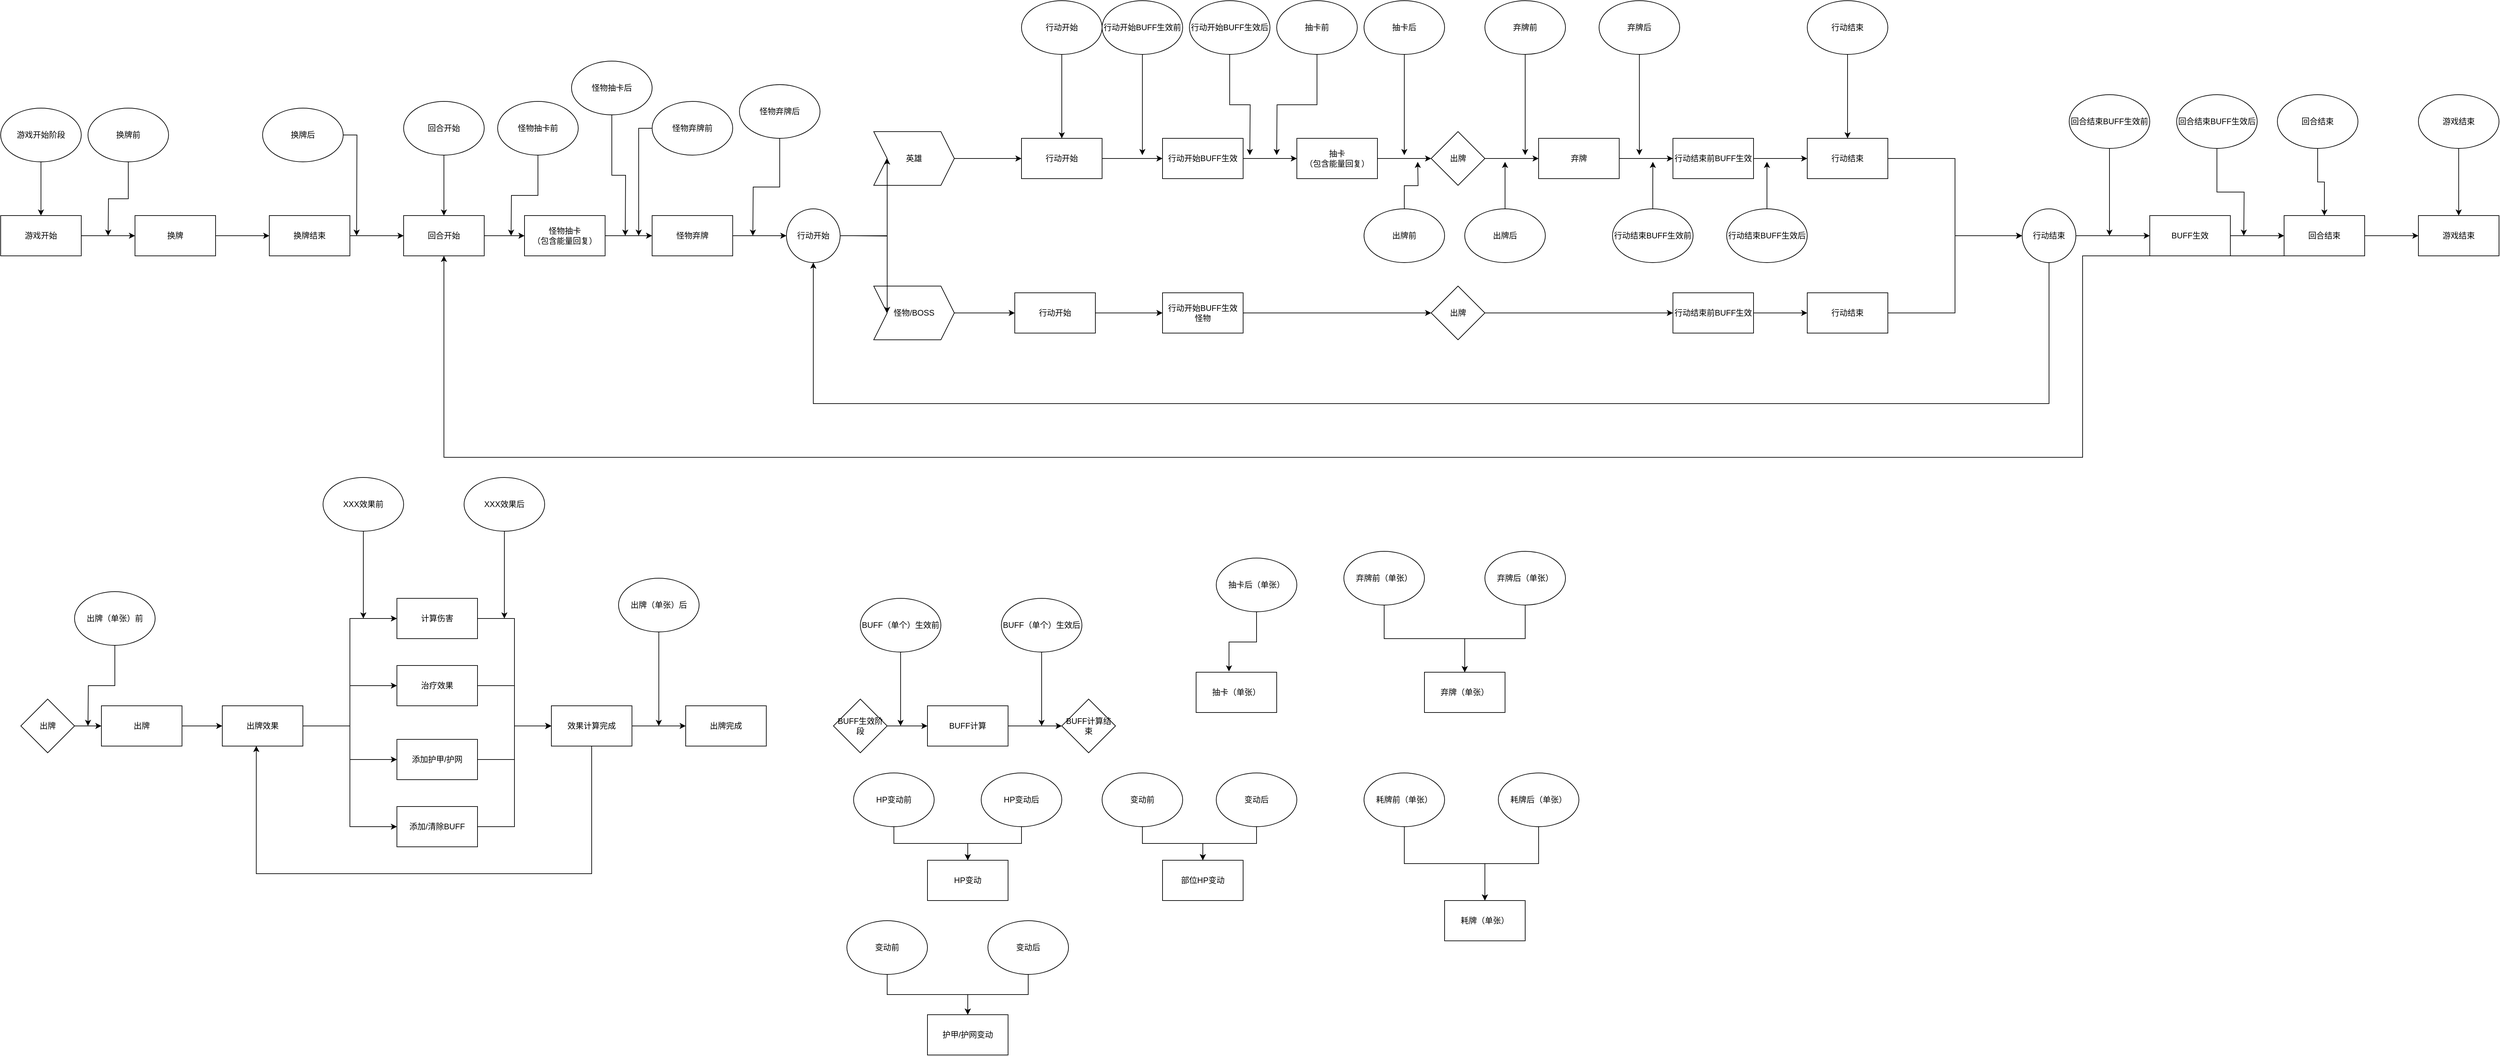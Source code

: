 <mxfile version="28.2.8">
  <diagram name="第 1 页" id="5QnhRJAWjw1PE-jh8v8E">
    <mxGraphModel dx="2431" dy="1307" grid="1" gridSize="10" guides="1" tooltips="1" connect="1" arrows="1" fold="1" page="1" pageScale="1" pageWidth="4000" pageHeight="2000" math="0" shadow="0">
      <root>
        <mxCell id="0" />
        <mxCell id="1" parent="0" />
        <mxCell id="a3dL4lBHKyhYXH0QwgtR-4" value="" style="edgeStyle=orthogonalEdgeStyle;rounded=0;orthogonalLoop=1;jettySize=auto;html=1;" parent="1" source="a3dL4lBHKyhYXH0QwgtR-2" target="a3dL4lBHKyhYXH0QwgtR-3" edge="1">
          <mxGeometry relative="1" as="geometry" />
        </mxCell>
        <mxCell id="a3dL4lBHKyhYXH0QwgtR-2" value="游戏开始" style="rounded=0;whiteSpace=wrap;html=1;" parent="1" vertex="1">
          <mxGeometry x="30" y="420" width="120" height="60" as="geometry" />
        </mxCell>
        <mxCell id="a3dL4lBHKyhYXH0QwgtR-6" value="" style="edgeStyle=orthogonalEdgeStyle;rounded=0;orthogonalLoop=1;jettySize=auto;html=1;" parent="1" source="a3dL4lBHKyhYXH0QwgtR-3" target="a3dL4lBHKyhYXH0QwgtR-5" edge="1">
          <mxGeometry relative="1" as="geometry" />
        </mxCell>
        <mxCell id="a3dL4lBHKyhYXH0QwgtR-3" value="换牌" style="rounded=0;whiteSpace=wrap;html=1;" parent="1" vertex="1">
          <mxGeometry x="230" y="420" width="120" height="60" as="geometry" />
        </mxCell>
        <mxCell id="a3dL4lBHKyhYXH0QwgtR-8" value="" style="edgeStyle=orthogonalEdgeStyle;rounded=0;orthogonalLoop=1;jettySize=auto;html=1;" parent="1" source="a3dL4lBHKyhYXH0QwgtR-5" target="a3dL4lBHKyhYXH0QwgtR-7" edge="1">
          <mxGeometry relative="1" as="geometry" />
        </mxCell>
        <mxCell id="a3dL4lBHKyhYXH0QwgtR-5" value="换牌结束" style="rounded=0;whiteSpace=wrap;html=1;" parent="1" vertex="1">
          <mxGeometry x="430" y="420" width="120" height="60" as="geometry" />
        </mxCell>
        <mxCell id="6CS8w43ifi5vpm2ZolKH-4" style="edgeStyle=orthogonalEdgeStyle;rounded=0;orthogonalLoop=1;jettySize=auto;html=1;entryX=0;entryY=0.5;entryDx=0;entryDy=0;" edge="1" parent="1" source="a3dL4lBHKyhYXH0QwgtR-7" target="6CS8w43ifi5vpm2ZolKH-2">
          <mxGeometry relative="1" as="geometry" />
        </mxCell>
        <mxCell id="a3dL4lBHKyhYXH0QwgtR-7" value="回合开始" style="rounded=0;whiteSpace=wrap;html=1;" parent="1" vertex="1">
          <mxGeometry x="630" y="420" width="120" height="60" as="geometry" />
        </mxCell>
        <mxCell id="a3dL4lBHKyhYXH0QwgtR-22" value="" style="edgeStyle=orthogonalEdgeStyle;rounded=0;orthogonalLoop=1;jettySize=auto;html=1;" parent="1" source="a3dL4lBHKyhYXH0QwgtR-13" target="a3dL4lBHKyhYXH0QwgtR-21" edge="1">
          <mxGeometry relative="1" as="geometry" />
        </mxCell>
        <mxCell id="a3dL4lBHKyhYXH0QwgtR-13" value="行动开始BUFF生效" style="rounded=0;whiteSpace=wrap;html=1;" parent="1" vertex="1">
          <mxGeometry x="1760" y="305" width="120" height="60" as="geometry" />
        </mxCell>
        <mxCell id="a3dL4lBHKyhYXH0QwgtR-62" value="" style="edgeStyle=orthogonalEdgeStyle;rounded=0;orthogonalLoop=1;jettySize=auto;html=1;" parent="1" source="a3dL4lBHKyhYXH0QwgtR-15" target="a3dL4lBHKyhYXH0QwgtR-61" edge="1">
          <mxGeometry relative="1" as="geometry" />
        </mxCell>
        <mxCell id="a3dL4lBHKyhYXH0QwgtR-15" value="英雄" style="shape=step;perimeter=stepPerimeter;whiteSpace=wrap;html=1;fixedSize=1;" parent="1" vertex="1">
          <mxGeometry x="1330" y="295" width="120" height="80" as="geometry" />
        </mxCell>
        <mxCell id="a3dL4lBHKyhYXH0QwgtR-65" value="" style="edgeStyle=orthogonalEdgeStyle;rounded=0;orthogonalLoop=1;jettySize=auto;html=1;" parent="1" source="a3dL4lBHKyhYXH0QwgtR-16" target="a3dL4lBHKyhYXH0QwgtR-64" edge="1">
          <mxGeometry relative="1" as="geometry" />
        </mxCell>
        <mxCell id="a3dL4lBHKyhYXH0QwgtR-16" value="怪物/BOSS" style="shape=step;perimeter=stepPerimeter;whiteSpace=wrap;html=1;fixedSize=1;" parent="1" vertex="1">
          <mxGeometry x="1330" y="525" width="120" height="80" as="geometry" />
        </mxCell>
        <mxCell id="a3dL4lBHKyhYXH0QwgtR-40" style="edgeStyle=orthogonalEdgeStyle;rounded=0;orthogonalLoop=1;jettySize=auto;html=1;entryX=0;entryY=0.5;entryDx=0;entryDy=0;" parent="1" source="a3dL4lBHKyhYXH0QwgtR-18" target="a3dL4lBHKyhYXH0QwgtR-36" edge="1">
          <mxGeometry relative="1" as="geometry">
            <mxPoint x="1960" y="565" as="targetPoint" />
          </mxGeometry>
        </mxCell>
        <mxCell id="a3dL4lBHKyhYXH0QwgtR-18" value="行动开始BUFF生效&lt;div&gt;怪物&lt;/div&gt;" style="rounded=0;whiteSpace=wrap;html=1;" parent="1" vertex="1">
          <mxGeometry x="1760" y="535" width="120" height="60" as="geometry" />
        </mxCell>
        <mxCell id="a3dL4lBHKyhYXH0QwgtR-24" value="" style="edgeStyle=orthogonalEdgeStyle;rounded=0;orthogonalLoop=1;jettySize=auto;html=1;" parent="1" source="a3dL4lBHKyhYXH0QwgtR-21" target="a3dL4lBHKyhYXH0QwgtR-23" edge="1">
          <mxGeometry relative="1" as="geometry" />
        </mxCell>
        <mxCell id="a3dL4lBHKyhYXH0QwgtR-21" value="抽卡&lt;div&gt;&lt;span style=&quot;background-color: transparent; color: light-dark(rgb(0, 0, 0), rgb(255, 255, 255));&quot;&gt;（包含能量回复）&lt;/span&gt;&lt;/div&gt;" style="whiteSpace=wrap;html=1;rounded=0;" parent="1" vertex="1">
          <mxGeometry x="1960" y="305" width="120" height="60" as="geometry" />
        </mxCell>
        <mxCell id="a3dL4lBHKyhYXH0QwgtR-26" value="" style="edgeStyle=orthogonalEdgeStyle;rounded=0;orthogonalLoop=1;jettySize=auto;html=1;entryX=0;entryY=0.5;entryDx=0;entryDy=0;" parent="1" source="a3dL4lBHKyhYXH0QwgtR-23" target="a3dL4lBHKyhYXH0QwgtR-27" edge="1">
          <mxGeometry relative="1" as="geometry">
            <mxPoint x="2320" y="335" as="targetPoint" />
          </mxGeometry>
        </mxCell>
        <mxCell id="a3dL4lBHKyhYXH0QwgtR-23" value="出牌" style="rhombus;whiteSpace=wrap;html=1;rounded=0;" parent="1" vertex="1">
          <mxGeometry x="2160" y="295" width="80" height="80" as="geometry" />
        </mxCell>
        <mxCell id="a3dL4lBHKyhYXH0QwgtR-53" style="edgeStyle=orthogonalEdgeStyle;rounded=0;orthogonalLoop=1;jettySize=auto;html=1;exitX=1;exitY=0.5;exitDx=0;exitDy=0;entryX=0;entryY=0.5;entryDx=0;entryDy=0;" parent="1" source="a3dL4lBHKyhYXH0QwgtR-27" target="a3dL4lBHKyhYXH0QwgtR-52" edge="1">
          <mxGeometry relative="1" as="geometry" />
        </mxCell>
        <mxCell id="a3dL4lBHKyhYXH0QwgtR-27" value="弃牌" style="whiteSpace=wrap;html=1;rounded=0;" parent="1" vertex="1">
          <mxGeometry x="2320" y="305" width="120" height="60" as="geometry" />
        </mxCell>
        <mxCell id="a3dL4lBHKyhYXH0QwgtR-32" value="" style="edgeStyle=orthogonalEdgeStyle;rounded=0;orthogonalLoop=1;jettySize=auto;html=1;entryX=0;entryY=0.5;entryDx=0;entryDy=0;" parent="1" source="a3dL4lBHKyhYXH0QwgtR-29" target="a3dL4lBHKyhYXH0QwgtR-67" edge="1">
          <mxGeometry relative="1" as="geometry">
            <mxPoint x="3070" y="455" as="targetPoint" />
          </mxGeometry>
        </mxCell>
        <mxCell id="a3dL4lBHKyhYXH0QwgtR-29" value="行动结束" style="whiteSpace=wrap;html=1;rounded=0;" parent="1" vertex="1">
          <mxGeometry x="2720" y="305" width="120" height="60" as="geometry" />
        </mxCell>
        <mxCell id="6CS8w43ifi5vpm2ZolKH-7" style="edgeStyle=orthogonalEdgeStyle;rounded=0;orthogonalLoop=1;jettySize=auto;html=1;exitX=1;exitY=0.5;exitDx=0;exitDy=0;entryX=0;entryY=0.5;entryDx=0;entryDy=0;" edge="1" parent="1" source="a3dL4lBHKyhYXH0QwgtR-36" target="a3dL4lBHKyhYXH0QwgtR-48">
          <mxGeometry relative="1" as="geometry" />
        </mxCell>
        <mxCell id="a3dL4lBHKyhYXH0QwgtR-36" value="出牌" style="rhombus;whiteSpace=wrap;html=1;rounded=0;" parent="1" vertex="1">
          <mxGeometry x="2160" y="525" width="80" height="80" as="geometry" />
        </mxCell>
        <mxCell id="a3dL4lBHKyhYXH0QwgtR-44" style="edgeStyle=orthogonalEdgeStyle;rounded=0;orthogonalLoop=1;jettySize=auto;html=1;exitX=1;exitY=0.5;exitDx=0;exitDy=0;entryX=0;entryY=0.5;entryDx=0;entryDy=0;" parent="1" source="a3dL4lBHKyhYXH0QwgtR-42" target="a3dL4lBHKyhYXH0QwgtR-67" edge="1">
          <mxGeometry relative="1" as="geometry">
            <mxPoint x="3070" y="455" as="targetPoint" />
          </mxGeometry>
        </mxCell>
        <mxCell id="a3dL4lBHKyhYXH0QwgtR-42" value="行动结束" style="whiteSpace=wrap;html=1;rounded=0;" parent="1" vertex="1">
          <mxGeometry x="2720" y="535" width="120" height="60" as="geometry" />
        </mxCell>
        <mxCell id="a3dL4lBHKyhYXH0QwgtR-51" style="edgeStyle=orthogonalEdgeStyle;rounded=0;orthogonalLoop=1;jettySize=auto;html=1;exitX=1;exitY=0.5;exitDx=0;exitDy=0;entryX=0;entryY=0.5;entryDx=0;entryDy=0;" parent="1" source="a3dL4lBHKyhYXH0QwgtR-48" target="a3dL4lBHKyhYXH0QwgtR-42" edge="1">
          <mxGeometry relative="1" as="geometry" />
        </mxCell>
        <mxCell id="a3dL4lBHKyhYXH0QwgtR-48" value="行动结束前BUFF生效" style="whiteSpace=wrap;html=1;rounded=0;" parent="1" vertex="1">
          <mxGeometry x="2520" y="535" width="120" height="60" as="geometry" />
        </mxCell>
        <mxCell id="a3dL4lBHKyhYXH0QwgtR-54" style="edgeStyle=orthogonalEdgeStyle;rounded=0;orthogonalLoop=1;jettySize=auto;html=1;entryX=0;entryY=0.5;entryDx=0;entryDy=0;" parent="1" source="a3dL4lBHKyhYXH0QwgtR-52" target="a3dL4lBHKyhYXH0QwgtR-29" edge="1">
          <mxGeometry relative="1" as="geometry" />
        </mxCell>
        <mxCell id="a3dL4lBHKyhYXH0QwgtR-52" value="行动结束前BUFF生效" style="whiteSpace=wrap;html=1;rounded=0;" parent="1" vertex="1">
          <mxGeometry x="2520" y="305" width="120" height="60" as="geometry" />
        </mxCell>
        <mxCell id="a3dL4lBHKyhYXH0QwgtR-58" style="edgeStyle=orthogonalEdgeStyle;rounded=0;orthogonalLoop=1;jettySize=auto;html=1;exitX=1;exitY=0.5;exitDx=0;exitDy=0;entryX=0;entryY=0.5;entryDx=0;entryDy=0;" parent="1" target="a3dL4lBHKyhYXH0QwgtR-15" edge="1">
          <mxGeometry relative="1" as="geometry">
            <mxPoint x="1360" y="360" as="targetPoint" />
            <mxPoint x="1300" y="450" as="sourcePoint" />
          </mxGeometry>
        </mxCell>
        <mxCell id="a3dL4lBHKyhYXH0QwgtR-59" style="edgeStyle=orthogonalEdgeStyle;rounded=0;orthogonalLoop=1;jettySize=auto;html=1;exitX=1;exitY=0.5;exitDx=0;exitDy=0;entryX=0;entryY=0.5;entryDx=0;entryDy=0;" parent="1" source="a3dL4lBHKyhYXH0QwgtR-60" target="a3dL4lBHKyhYXH0QwgtR-16" edge="1">
          <mxGeometry relative="1" as="geometry">
            <mxPoint x="1300" y="450" as="sourcePoint" />
          </mxGeometry>
        </mxCell>
        <mxCell id="a3dL4lBHKyhYXH0QwgtR-60" value="行动开始" style="ellipse;whiteSpace=wrap;html=1;aspect=fixed;" parent="1" vertex="1">
          <mxGeometry x="1200" y="410" width="80" height="80" as="geometry" />
        </mxCell>
        <mxCell id="a3dL4lBHKyhYXH0QwgtR-63" style="edgeStyle=orthogonalEdgeStyle;rounded=0;orthogonalLoop=1;jettySize=auto;html=1;exitX=1;exitY=0.5;exitDx=0;exitDy=0;entryX=0;entryY=0.5;entryDx=0;entryDy=0;" parent="1" source="a3dL4lBHKyhYXH0QwgtR-61" target="a3dL4lBHKyhYXH0QwgtR-13" edge="1">
          <mxGeometry relative="1" as="geometry" />
        </mxCell>
        <mxCell id="a3dL4lBHKyhYXH0QwgtR-61" value="行动开始" style="whiteSpace=wrap;html=1;" parent="1" vertex="1">
          <mxGeometry x="1550" y="305" width="120" height="60" as="geometry" />
        </mxCell>
        <mxCell id="a3dL4lBHKyhYXH0QwgtR-66" value="" style="edgeStyle=orthogonalEdgeStyle;rounded=0;orthogonalLoop=1;jettySize=auto;html=1;" parent="1" source="a3dL4lBHKyhYXH0QwgtR-64" target="a3dL4lBHKyhYXH0QwgtR-18" edge="1">
          <mxGeometry relative="1" as="geometry" />
        </mxCell>
        <mxCell id="a3dL4lBHKyhYXH0QwgtR-64" value="行动开始" style="whiteSpace=wrap;html=1;" parent="1" vertex="1">
          <mxGeometry x="1540" y="535" width="120" height="60" as="geometry" />
        </mxCell>
        <mxCell id="a3dL4lBHKyhYXH0QwgtR-68" style="edgeStyle=orthogonalEdgeStyle;rounded=0;orthogonalLoop=1;jettySize=auto;html=1;entryX=0.5;entryY=1;entryDx=0;entryDy=0;exitX=0.5;exitY=1;exitDx=0;exitDy=0;" parent="1" source="a3dL4lBHKyhYXH0QwgtR-67" target="a3dL4lBHKyhYXH0QwgtR-60" edge="1">
          <mxGeometry relative="1" as="geometry">
            <Array as="points">
              <mxPoint x="3080" y="700" />
              <mxPoint x="1240" y="700" />
            </Array>
          </mxGeometry>
        </mxCell>
        <mxCell id="a3dL4lBHKyhYXH0QwgtR-69" style="edgeStyle=orthogonalEdgeStyle;rounded=0;orthogonalLoop=1;jettySize=auto;html=1;exitX=1;exitY=0.5;exitDx=0;exitDy=0;entryX=0;entryY=0.5;entryDx=0;entryDy=0;" parent="1" source="a3dL4lBHKyhYXH0QwgtR-67" target="a3dL4lBHKyhYXH0QwgtR-70" edge="1">
          <mxGeometry relative="1" as="geometry">
            <mxPoint x="3220" y="450.615" as="targetPoint" />
          </mxGeometry>
        </mxCell>
        <mxCell id="a3dL4lBHKyhYXH0QwgtR-67" value="行动结束" style="ellipse;whiteSpace=wrap;html=1;aspect=fixed;" parent="1" vertex="1">
          <mxGeometry x="3040" y="410" width="80" height="80" as="geometry" />
        </mxCell>
        <mxCell id="a3dL4lBHKyhYXH0QwgtR-72" value="" style="edgeStyle=orthogonalEdgeStyle;rounded=0;orthogonalLoop=1;jettySize=auto;html=1;" parent="1" source="a3dL4lBHKyhYXH0QwgtR-70" target="a3dL4lBHKyhYXH0QwgtR-71" edge="1">
          <mxGeometry relative="1" as="geometry" />
        </mxCell>
        <mxCell id="a3dL4lBHKyhYXH0QwgtR-70" value="BUFF生效" style="rounded=0;whiteSpace=wrap;html=1;" parent="1" vertex="1">
          <mxGeometry x="3230" y="420" width="120" height="60" as="geometry" />
        </mxCell>
        <mxCell id="a3dL4lBHKyhYXH0QwgtR-74" value="" style="edgeStyle=orthogonalEdgeStyle;rounded=0;orthogonalLoop=1;jettySize=auto;html=1;" parent="1" source="a3dL4lBHKyhYXH0QwgtR-71" target="a3dL4lBHKyhYXH0QwgtR-73" edge="1">
          <mxGeometry relative="1" as="geometry" />
        </mxCell>
        <mxCell id="a3dL4lBHKyhYXH0QwgtR-75" style="edgeStyle=orthogonalEdgeStyle;rounded=0;orthogonalLoop=1;jettySize=auto;html=1;exitX=0.5;exitY=1;exitDx=0;exitDy=0;entryX=0.5;entryY=1;entryDx=0;entryDy=0;" parent="1" source="a3dL4lBHKyhYXH0QwgtR-71" target="a3dL4lBHKyhYXH0QwgtR-7" edge="1">
          <mxGeometry relative="1" as="geometry">
            <Array as="points">
              <mxPoint x="3130" y="780" />
              <mxPoint x="690" y="780" />
            </Array>
          </mxGeometry>
        </mxCell>
        <mxCell id="a3dL4lBHKyhYXH0QwgtR-71" value="回合结束" style="whiteSpace=wrap;html=1;rounded=0;" parent="1" vertex="1">
          <mxGeometry x="3430" y="420" width="120" height="60" as="geometry" />
        </mxCell>
        <mxCell id="a3dL4lBHKyhYXH0QwgtR-73" value="游戏结束" style="whiteSpace=wrap;html=1;rounded=0;" parent="1" vertex="1">
          <mxGeometry x="3630" y="420" width="120" height="60" as="geometry" />
        </mxCell>
        <mxCell id="wTIvPtpYLghyaUscPXd--2" style="edgeStyle=orthogonalEdgeStyle;rounded=0;orthogonalLoop=1;jettySize=auto;html=1;entryX=0;entryY=0.5;entryDx=0;entryDy=0;" parent="1" source="wTIvPtpYLghyaUscPXd--1" target="wTIvPtpYLghyaUscPXd--12" edge="1">
          <mxGeometry relative="1" as="geometry">
            <mxPoint x="260" y="1180" as="targetPoint" />
          </mxGeometry>
        </mxCell>
        <mxCell id="wTIvPtpYLghyaUscPXd--1" value="出牌" style="rhombus;whiteSpace=wrap;html=1;" parent="1" vertex="1">
          <mxGeometry x="60" y="1140" width="80" height="80" as="geometry" />
        </mxCell>
        <mxCell id="wTIvPtpYLghyaUscPXd--4" style="edgeStyle=orthogonalEdgeStyle;rounded=0;orthogonalLoop=1;jettySize=auto;html=1;exitX=1;exitY=0.5;exitDx=0;exitDy=0;entryX=0;entryY=0.5;entryDx=0;entryDy=0;" parent="1" source="wTIvPtpYLghyaUscPXd--3" target="wTIvPtpYLghyaUscPXd--5" edge="1">
          <mxGeometry relative="1" as="geometry">
            <mxPoint x="420" y="1090" as="targetPoint" />
          </mxGeometry>
        </mxCell>
        <mxCell id="wTIvPtpYLghyaUscPXd--7" style="edgeStyle=orthogonalEdgeStyle;rounded=0;orthogonalLoop=1;jettySize=auto;html=1;exitX=1;exitY=0.5;exitDx=0;exitDy=0;entryX=0;entryY=0.5;entryDx=0;entryDy=0;" parent="1" source="wTIvPtpYLghyaUscPXd--3" target="wTIvPtpYLghyaUscPXd--6" edge="1">
          <mxGeometry relative="1" as="geometry" />
        </mxCell>
        <mxCell id="wTIvPtpYLghyaUscPXd--8" style="edgeStyle=orthogonalEdgeStyle;rounded=0;orthogonalLoop=1;jettySize=auto;html=1;exitX=1;exitY=0.5;exitDx=0;exitDy=0;entryX=0;entryY=0.5;entryDx=0;entryDy=0;" parent="1" source="wTIvPtpYLghyaUscPXd--3" target="wTIvPtpYLghyaUscPXd--9" edge="1">
          <mxGeometry relative="1" as="geometry">
            <mxPoint x="450" y="1210" as="targetPoint" />
          </mxGeometry>
        </mxCell>
        <mxCell id="wTIvPtpYLghyaUscPXd--10" style="edgeStyle=orthogonalEdgeStyle;rounded=0;orthogonalLoop=1;jettySize=auto;html=1;exitX=1;exitY=0.5;exitDx=0;exitDy=0;entryX=0;entryY=0.5;entryDx=0;entryDy=0;" parent="1" source="wTIvPtpYLghyaUscPXd--3" target="wTIvPtpYLghyaUscPXd--11" edge="1">
          <mxGeometry relative="1" as="geometry">
            <mxPoint x="390" y="1330" as="targetPoint" />
          </mxGeometry>
        </mxCell>
        <mxCell id="wTIvPtpYLghyaUscPXd--3" value="出牌效果" style="rounded=0;whiteSpace=wrap;html=1;" parent="1" vertex="1">
          <mxGeometry x="360" y="1150" width="120" height="60" as="geometry" />
        </mxCell>
        <mxCell id="wTIvPtpYLghyaUscPXd--15" style="edgeStyle=orthogonalEdgeStyle;rounded=0;orthogonalLoop=1;jettySize=auto;html=1;entryX=0;entryY=0.5;entryDx=0;entryDy=0;" parent="1" source="wTIvPtpYLghyaUscPXd--5" target="wTIvPtpYLghyaUscPXd--14" edge="1">
          <mxGeometry relative="1" as="geometry" />
        </mxCell>
        <mxCell id="wTIvPtpYLghyaUscPXd--5" value="计算伤害" style="rounded=0;whiteSpace=wrap;html=1;" parent="1" vertex="1">
          <mxGeometry x="620" y="990" width="120" height="60" as="geometry" />
        </mxCell>
        <mxCell id="wTIvPtpYLghyaUscPXd--16" style="edgeStyle=orthogonalEdgeStyle;rounded=0;orthogonalLoop=1;jettySize=auto;html=1;entryX=0;entryY=0.5;entryDx=0;entryDy=0;" parent="1" source="wTIvPtpYLghyaUscPXd--6" target="wTIvPtpYLghyaUscPXd--14" edge="1">
          <mxGeometry relative="1" as="geometry" />
        </mxCell>
        <mxCell id="wTIvPtpYLghyaUscPXd--6" value="治疗效果" style="rounded=0;whiteSpace=wrap;html=1;" parent="1" vertex="1">
          <mxGeometry x="620" y="1090" width="120" height="60" as="geometry" />
        </mxCell>
        <mxCell id="wTIvPtpYLghyaUscPXd--17" style="edgeStyle=orthogonalEdgeStyle;rounded=0;orthogonalLoop=1;jettySize=auto;html=1;entryX=0;entryY=0.5;entryDx=0;entryDy=0;" parent="1" source="wTIvPtpYLghyaUscPXd--9" target="wTIvPtpYLghyaUscPXd--14" edge="1">
          <mxGeometry relative="1" as="geometry" />
        </mxCell>
        <mxCell id="wTIvPtpYLghyaUscPXd--9" value="添加护甲/护网" style="rounded=0;whiteSpace=wrap;html=1;" parent="1" vertex="1">
          <mxGeometry x="620" y="1200" width="120" height="60" as="geometry" />
        </mxCell>
        <mxCell id="wTIvPtpYLghyaUscPXd--18" style="edgeStyle=orthogonalEdgeStyle;rounded=0;orthogonalLoop=1;jettySize=auto;html=1;entryX=0;entryY=0.5;entryDx=0;entryDy=0;" parent="1" source="wTIvPtpYLghyaUscPXd--11" target="wTIvPtpYLghyaUscPXd--14" edge="1">
          <mxGeometry relative="1" as="geometry" />
        </mxCell>
        <mxCell id="wTIvPtpYLghyaUscPXd--11" value="添加/清除BUFF" style="rounded=0;whiteSpace=wrap;html=1;" parent="1" vertex="1">
          <mxGeometry x="620" y="1300" width="120" height="60" as="geometry" />
        </mxCell>
        <mxCell id="wTIvPtpYLghyaUscPXd--13" value="" style="edgeStyle=orthogonalEdgeStyle;rounded=0;orthogonalLoop=1;jettySize=auto;html=1;" parent="1" source="wTIvPtpYLghyaUscPXd--12" target="wTIvPtpYLghyaUscPXd--3" edge="1">
          <mxGeometry relative="1" as="geometry" />
        </mxCell>
        <mxCell id="wTIvPtpYLghyaUscPXd--12" value="出牌" style="rounded=0;whiteSpace=wrap;html=1;" parent="1" vertex="1">
          <mxGeometry x="180" y="1150" width="120" height="60" as="geometry" />
        </mxCell>
        <mxCell id="wTIvPtpYLghyaUscPXd--19" style="edgeStyle=orthogonalEdgeStyle;rounded=0;orthogonalLoop=1;jettySize=auto;html=1;exitX=0.5;exitY=1;exitDx=0;exitDy=0;entryX=0.422;entryY=0.996;entryDx=0;entryDy=0;entryPerimeter=0;" parent="1" source="wTIvPtpYLghyaUscPXd--14" target="wTIvPtpYLghyaUscPXd--3" edge="1">
          <mxGeometry relative="1" as="geometry">
            <mxPoint x="900" y="1410" as="sourcePoint" />
            <mxPoint x="410" y="1410" as="targetPoint" />
            <Array as="points">
              <mxPoint x="910" y="1400" />
              <mxPoint x="411" y="1400" />
            </Array>
          </mxGeometry>
        </mxCell>
        <mxCell id="wTIvPtpYLghyaUscPXd--21" value="" style="edgeStyle=orthogonalEdgeStyle;rounded=0;orthogonalLoop=1;jettySize=auto;html=1;" parent="1" source="wTIvPtpYLghyaUscPXd--14" target="wTIvPtpYLghyaUscPXd--20" edge="1">
          <mxGeometry relative="1" as="geometry" />
        </mxCell>
        <mxCell id="wTIvPtpYLghyaUscPXd--14" value="效果计算完成" style="rounded=0;whiteSpace=wrap;html=1;" parent="1" vertex="1">
          <mxGeometry x="850" y="1150" width="120" height="60" as="geometry" />
        </mxCell>
        <mxCell id="wTIvPtpYLghyaUscPXd--20" value="出牌完成" style="whiteSpace=wrap;html=1;rounded=0;" parent="1" vertex="1">
          <mxGeometry x="1050" y="1150" width="120" height="60" as="geometry" />
        </mxCell>
        <mxCell id="wTIvPtpYLghyaUscPXd--26" value="" style="edgeStyle=orthogonalEdgeStyle;rounded=0;orthogonalLoop=1;jettySize=auto;html=1;" parent="1" source="wTIvPtpYLghyaUscPXd--23" target="wTIvPtpYLghyaUscPXd--25" edge="1">
          <mxGeometry relative="1" as="geometry" />
        </mxCell>
        <mxCell id="wTIvPtpYLghyaUscPXd--23" value="BUFF生效阶段" style="rhombus;whiteSpace=wrap;html=1;" parent="1" vertex="1">
          <mxGeometry x="1270" y="1140" width="80" height="80" as="geometry" />
        </mxCell>
        <mxCell id="wTIvPtpYLghyaUscPXd--28" value="" style="edgeStyle=orthogonalEdgeStyle;rounded=0;orthogonalLoop=1;jettySize=auto;html=1;entryX=0;entryY=0.5;entryDx=0;entryDy=0;" parent="1" source="wTIvPtpYLghyaUscPXd--25" target="wTIvPtpYLghyaUscPXd--29" edge="1">
          <mxGeometry relative="1" as="geometry">
            <mxPoint x="1610.0" y="1180" as="targetPoint" />
          </mxGeometry>
        </mxCell>
        <mxCell id="wTIvPtpYLghyaUscPXd--25" value="BUFF计算" style="whiteSpace=wrap;html=1;" parent="1" vertex="1">
          <mxGeometry x="1410" y="1150" width="120" height="60" as="geometry" />
        </mxCell>
        <mxCell id="wTIvPtpYLghyaUscPXd--29" value="BUFF计算结束" style="rhombus;whiteSpace=wrap;html=1;" parent="1" vertex="1">
          <mxGeometry x="1610" y="1140" width="80" height="80" as="geometry" />
        </mxCell>
        <mxCell id="wTIvPtpYLghyaUscPXd--33" style="edgeStyle=orthogonalEdgeStyle;rounded=0;orthogonalLoop=1;jettySize=auto;html=1;exitX=0.5;exitY=1;exitDx=0;exitDy=0;entryX=0.5;entryY=0;entryDx=0;entryDy=0;" parent="1" source="wTIvPtpYLghyaUscPXd--30" target="a3dL4lBHKyhYXH0QwgtR-2" edge="1">
          <mxGeometry relative="1" as="geometry" />
        </mxCell>
        <mxCell id="wTIvPtpYLghyaUscPXd--30" value="游戏开始阶段" style="ellipse;whiteSpace=wrap;html=1;" parent="1" vertex="1">
          <mxGeometry x="30" y="260" width="120" height="80" as="geometry" />
        </mxCell>
        <mxCell id="wTIvPtpYLghyaUscPXd--34" value="" style="edgeStyle=orthogonalEdgeStyle;rounded=0;orthogonalLoop=1;jettySize=auto;html=1;" parent="1" source="wTIvPtpYLghyaUscPXd--32" edge="1">
          <mxGeometry relative="1" as="geometry">
            <mxPoint x="190" y="450" as="targetPoint" />
          </mxGeometry>
        </mxCell>
        <mxCell id="wTIvPtpYLghyaUscPXd--32" value="换牌前" style="ellipse;whiteSpace=wrap;html=1;" parent="1" vertex="1">
          <mxGeometry x="160" y="260" width="120" height="80" as="geometry" />
        </mxCell>
        <mxCell id="wTIvPtpYLghyaUscPXd--36" style="edgeStyle=orthogonalEdgeStyle;rounded=0;orthogonalLoop=1;jettySize=auto;html=1;" parent="1" source="wTIvPtpYLghyaUscPXd--35" edge="1">
          <mxGeometry relative="1" as="geometry">
            <mxPoint x="560" y="450" as="targetPoint" />
          </mxGeometry>
        </mxCell>
        <mxCell id="wTIvPtpYLghyaUscPXd--35" value="换牌后" style="ellipse;whiteSpace=wrap;html=1;" parent="1" vertex="1">
          <mxGeometry x="420" y="260" width="120" height="80" as="geometry" />
        </mxCell>
        <mxCell id="6CS8w43ifi5vpm2ZolKH-8" style="edgeStyle=orthogonalEdgeStyle;rounded=0;orthogonalLoop=1;jettySize=auto;html=1;entryX=0.5;entryY=0;entryDx=0;entryDy=0;" edge="1" parent="1" source="wTIvPtpYLghyaUscPXd--37" target="a3dL4lBHKyhYXH0QwgtR-7">
          <mxGeometry relative="1" as="geometry" />
        </mxCell>
        <mxCell id="wTIvPtpYLghyaUscPXd--37" value="回合开始" style="ellipse;whiteSpace=wrap;html=1;" parent="1" vertex="1">
          <mxGeometry x="630" y="250" width="120" height="80" as="geometry" />
        </mxCell>
        <mxCell id="wTIvPtpYLghyaUscPXd--42" style="edgeStyle=orthogonalEdgeStyle;rounded=0;orthogonalLoop=1;jettySize=auto;html=1;entryX=0.5;entryY=0;entryDx=0;entryDy=0;" parent="1" source="wTIvPtpYLghyaUscPXd--41" target="a3dL4lBHKyhYXH0QwgtR-61" edge="1">
          <mxGeometry relative="1" as="geometry" />
        </mxCell>
        <mxCell id="wTIvPtpYLghyaUscPXd--41" value="行动开始" style="ellipse;whiteSpace=wrap;html=1;" parent="1" vertex="1">
          <mxGeometry x="1550" y="100" width="120" height="80" as="geometry" />
        </mxCell>
        <mxCell id="wTIvPtpYLghyaUscPXd--45" style="edgeStyle=orthogonalEdgeStyle;rounded=0;orthogonalLoop=1;jettySize=auto;html=1;" parent="1" source="wTIvPtpYLghyaUscPXd--43" edge="1">
          <mxGeometry relative="1" as="geometry">
            <mxPoint x="1730" y="330" as="targetPoint" />
          </mxGeometry>
        </mxCell>
        <mxCell id="wTIvPtpYLghyaUscPXd--43" value="行动开始BUFF生效前" style="ellipse;whiteSpace=wrap;html=1;" parent="1" vertex="1">
          <mxGeometry x="1670" y="100" width="120" height="80" as="geometry" />
        </mxCell>
        <mxCell id="wTIvPtpYLghyaUscPXd--47" style="edgeStyle=orthogonalEdgeStyle;rounded=0;orthogonalLoop=1;jettySize=auto;html=1;" parent="1" source="wTIvPtpYLghyaUscPXd--46" edge="1">
          <mxGeometry relative="1" as="geometry">
            <mxPoint x="1890" y="330" as="targetPoint" />
          </mxGeometry>
        </mxCell>
        <mxCell id="wTIvPtpYLghyaUscPXd--46" value="行动开始BUFF生效后" style="ellipse;whiteSpace=wrap;html=1;" parent="1" vertex="1">
          <mxGeometry x="1800" y="100" width="120" height="80" as="geometry" />
        </mxCell>
        <mxCell id="wTIvPtpYLghyaUscPXd--49" style="edgeStyle=orthogonalEdgeStyle;rounded=0;orthogonalLoop=1;jettySize=auto;html=1;" parent="1" source="wTIvPtpYLghyaUscPXd--48" edge="1">
          <mxGeometry relative="1" as="geometry">
            <mxPoint x="1930" y="330" as="targetPoint" />
          </mxGeometry>
        </mxCell>
        <mxCell id="wTIvPtpYLghyaUscPXd--48" value="抽卡前" style="ellipse;whiteSpace=wrap;html=1;" parent="1" vertex="1">
          <mxGeometry x="1930" y="100" width="120" height="80" as="geometry" />
        </mxCell>
        <mxCell id="wTIvPtpYLghyaUscPXd--51" style="edgeStyle=orthogonalEdgeStyle;rounded=0;orthogonalLoop=1;jettySize=auto;html=1;" parent="1" source="wTIvPtpYLghyaUscPXd--50" edge="1">
          <mxGeometry relative="1" as="geometry">
            <mxPoint x="2120" y="330" as="targetPoint" />
          </mxGeometry>
        </mxCell>
        <mxCell id="wTIvPtpYLghyaUscPXd--50" value="抽卡后" style="ellipse;whiteSpace=wrap;html=1;" parent="1" vertex="1">
          <mxGeometry x="2060" y="100" width="120" height="80" as="geometry" />
        </mxCell>
        <mxCell id="wTIvPtpYLghyaUscPXd--54" style="edgeStyle=orthogonalEdgeStyle;rounded=0;orthogonalLoop=1;jettySize=auto;html=1;" parent="1" source="wTIvPtpYLghyaUscPXd--53" edge="1">
          <mxGeometry relative="1" as="geometry">
            <mxPoint x="2140" y="340" as="targetPoint" />
          </mxGeometry>
        </mxCell>
        <mxCell id="wTIvPtpYLghyaUscPXd--53" value="出牌前" style="ellipse;whiteSpace=wrap;html=1;" parent="1" vertex="1">
          <mxGeometry x="2060" y="410" width="120" height="80" as="geometry" />
        </mxCell>
        <mxCell id="wTIvPtpYLghyaUscPXd--56" style="edgeStyle=orthogonalEdgeStyle;rounded=0;orthogonalLoop=1;jettySize=auto;html=1;" parent="1" source="wTIvPtpYLghyaUscPXd--55" edge="1">
          <mxGeometry relative="1" as="geometry">
            <mxPoint x="2270" y="340" as="targetPoint" />
          </mxGeometry>
        </mxCell>
        <mxCell id="wTIvPtpYLghyaUscPXd--55" value="出牌后" style="ellipse;whiteSpace=wrap;html=1;" parent="1" vertex="1">
          <mxGeometry x="2210" y="410" width="120" height="80" as="geometry" />
        </mxCell>
        <mxCell id="wTIvPtpYLghyaUscPXd--58" style="edgeStyle=orthogonalEdgeStyle;rounded=0;orthogonalLoop=1;jettySize=auto;html=1;" parent="1" source="wTIvPtpYLghyaUscPXd--57" edge="1">
          <mxGeometry relative="1" as="geometry">
            <mxPoint x="2300" y="330" as="targetPoint" />
          </mxGeometry>
        </mxCell>
        <mxCell id="wTIvPtpYLghyaUscPXd--57" value="弃牌前" style="ellipse;whiteSpace=wrap;html=1;" parent="1" vertex="1">
          <mxGeometry x="2240" y="100" width="120" height="80" as="geometry" />
        </mxCell>
        <mxCell id="wTIvPtpYLghyaUscPXd--60" style="edgeStyle=orthogonalEdgeStyle;rounded=0;orthogonalLoop=1;jettySize=auto;html=1;" parent="1" source="wTIvPtpYLghyaUscPXd--59" edge="1">
          <mxGeometry relative="1" as="geometry">
            <mxPoint x="2470" y="330" as="targetPoint" />
          </mxGeometry>
        </mxCell>
        <mxCell id="wTIvPtpYLghyaUscPXd--59" value="弃牌后" style="ellipse;whiteSpace=wrap;html=1;" parent="1" vertex="1">
          <mxGeometry x="2410" y="100" width="120" height="80" as="geometry" />
        </mxCell>
        <mxCell id="wTIvPtpYLghyaUscPXd--62" style="edgeStyle=orthogonalEdgeStyle;rounded=0;orthogonalLoop=1;jettySize=auto;html=1;exitX=0.5;exitY=0;exitDx=0;exitDy=0;" parent="1" source="wTIvPtpYLghyaUscPXd--61" edge="1">
          <mxGeometry relative="1" as="geometry">
            <mxPoint x="2490.111" y="340" as="targetPoint" />
          </mxGeometry>
        </mxCell>
        <mxCell id="wTIvPtpYLghyaUscPXd--61" value="行动结束BUFF生效前" style="ellipse;whiteSpace=wrap;html=1;" parent="1" vertex="1">
          <mxGeometry x="2430" y="410" width="120" height="80" as="geometry" />
        </mxCell>
        <mxCell id="wTIvPtpYLghyaUscPXd--64" style="edgeStyle=orthogonalEdgeStyle;rounded=0;orthogonalLoop=1;jettySize=auto;html=1;" parent="1" source="wTIvPtpYLghyaUscPXd--63" edge="1">
          <mxGeometry relative="1" as="geometry">
            <mxPoint x="2660" y="340" as="targetPoint" />
          </mxGeometry>
        </mxCell>
        <mxCell id="wTIvPtpYLghyaUscPXd--63" value="行动结束BUFF生效后" style="ellipse;whiteSpace=wrap;html=1;" parent="1" vertex="1">
          <mxGeometry x="2600" y="410" width="120" height="80" as="geometry" />
        </mxCell>
        <mxCell id="wTIvPtpYLghyaUscPXd--66" style="edgeStyle=orthogonalEdgeStyle;rounded=0;orthogonalLoop=1;jettySize=auto;html=1;entryX=0.5;entryY=0;entryDx=0;entryDy=0;" parent="1" source="wTIvPtpYLghyaUscPXd--65" target="a3dL4lBHKyhYXH0QwgtR-29" edge="1">
          <mxGeometry relative="1" as="geometry" />
        </mxCell>
        <mxCell id="wTIvPtpYLghyaUscPXd--65" value="行动结束" style="ellipse;whiteSpace=wrap;html=1;" parent="1" vertex="1">
          <mxGeometry x="2720" y="100" width="120" height="80" as="geometry" />
        </mxCell>
        <mxCell id="wTIvPtpYLghyaUscPXd--68" style="edgeStyle=orthogonalEdgeStyle;rounded=0;orthogonalLoop=1;jettySize=auto;html=1;" parent="1" source="wTIvPtpYLghyaUscPXd--67" edge="1">
          <mxGeometry relative="1" as="geometry">
            <mxPoint x="3170" y="450" as="targetPoint" />
          </mxGeometry>
        </mxCell>
        <mxCell id="wTIvPtpYLghyaUscPXd--67" value="回合结束BUFF生效前" style="ellipse;whiteSpace=wrap;html=1;" parent="1" vertex="1">
          <mxGeometry x="3110" y="240" width="120" height="80" as="geometry" />
        </mxCell>
        <mxCell id="wTIvPtpYLghyaUscPXd--70" style="edgeStyle=orthogonalEdgeStyle;rounded=0;orthogonalLoop=1;jettySize=auto;html=1;" parent="1" source="wTIvPtpYLghyaUscPXd--69" edge="1">
          <mxGeometry relative="1" as="geometry">
            <mxPoint x="3370" y="450" as="targetPoint" />
          </mxGeometry>
        </mxCell>
        <mxCell id="wTIvPtpYLghyaUscPXd--69" value="回合结束BUFF生效后" style="ellipse;whiteSpace=wrap;html=1;" parent="1" vertex="1">
          <mxGeometry x="3270" y="240" width="120" height="80" as="geometry" />
        </mxCell>
        <mxCell id="wTIvPtpYLghyaUscPXd--72" style="edgeStyle=orthogonalEdgeStyle;rounded=0;orthogonalLoop=1;jettySize=auto;html=1;" parent="1" source="wTIvPtpYLghyaUscPXd--71" target="a3dL4lBHKyhYXH0QwgtR-71" edge="1">
          <mxGeometry relative="1" as="geometry" />
        </mxCell>
        <mxCell id="wTIvPtpYLghyaUscPXd--71" value="回合结束" style="ellipse;whiteSpace=wrap;html=1;" parent="1" vertex="1">
          <mxGeometry x="3420" y="240" width="120" height="80" as="geometry" />
        </mxCell>
        <mxCell id="wTIvPtpYLghyaUscPXd--74" style="edgeStyle=orthogonalEdgeStyle;rounded=0;orthogonalLoop=1;jettySize=auto;html=1;entryX=0.5;entryY=0;entryDx=0;entryDy=0;" parent="1" source="wTIvPtpYLghyaUscPXd--73" target="a3dL4lBHKyhYXH0QwgtR-73" edge="1">
          <mxGeometry relative="1" as="geometry" />
        </mxCell>
        <mxCell id="wTIvPtpYLghyaUscPXd--73" value="游戏结束" style="ellipse;whiteSpace=wrap;html=1;" parent="1" vertex="1">
          <mxGeometry x="3630" y="240" width="120" height="80" as="geometry" />
        </mxCell>
        <mxCell id="wTIvPtpYLghyaUscPXd--76" style="edgeStyle=orthogonalEdgeStyle;rounded=0;orthogonalLoop=1;jettySize=auto;html=1;" parent="1" source="wTIvPtpYLghyaUscPXd--75" edge="1">
          <mxGeometry relative="1" as="geometry">
            <mxPoint x="160" y="1180" as="targetPoint" />
          </mxGeometry>
        </mxCell>
        <mxCell id="wTIvPtpYLghyaUscPXd--75" value="出牌（单张）前" style="ellipse;whiteSpace=wrap;html=1;" parent="1" vertex="1">
          <mxGeometry x="140" y="980" width="120" height="80" as="geometry" />
        </mxCell>
        <mxCell id="wTIvPtpYLghyaUscPXd--78" style="edgeStyle=orthogonalEdgeStyle;rounded=0;orthogonalLoop=1;jettySize=auto;html=1;" parent="1" source="wTIvPtpYLghyaUscPXd--77" edge="1">
          <mxGeometry relative="1" as="geometry">
            <mxPoint x="1010" y="1180" as="targetPoint" />
          </mxGeometry>
        </mxCell>
        <mxCell id="wTIvPtpYLghyaUscPXd--77" value="出牌（单张）后" style="ellipse;whiteSpace=wrap;html=1;" parent="1" vertex="1">
          <mxGeometry x="950" y="960" width="120" height="80" as="geometry" />
        </mxCell>
        <mxCell id="wTIvPtpYLghyaUscPXd--80" style="edgeStyle=orthogonalEdgeStyle;rounded=0;orthogonalLoop=1;jettySize=auto;html=1;" parent="1" source="wTIvPtpYLghyaUscPXd--79" edge="1">
          <mxGeometry relative="1" as="geometry">
            <mxPoint x="570" y="1020" as="targetPoint" />
          </mxGeometry>
        </mxCell>
        <mxCell id="wTIvPtpYLghyaUscPXd--79" value="XXX效果前" style="ellipse;whiteSpace=wrap;html=1;" parent="1" vertex="1">
          <mxGeometry x="510" y="810" width="120" height="80" as="geometry" />
        </mxCell>
        <mxCell id="wTIvPtpYLghyaUscPXd--82" style="edgeStyle=orthogonalEdgeStyle;rounded=0;orthogonalLoop=1;jettySize=auto;html=1;" parent="1" source="wTIvPtpYLghyaUscPXd--81" edge="1">
          <mxGeometry relative="1" as="geometry">
            <mxPoint x="780" y="1020" as="targetPoint" />
          </mxGeometry>
        </mxCell>
        <mxCell id="wTIvPtpYLghyaUscPXd--81" value="XXX效果后" style="ellipse;whiteSpace=wrap;html=1;" parent="1" vertex="1">
          <mxGeometry x="720" y="810" width="120" height="80" as="geometry" />
        </mxCell>
        <mxCell id="wTIvPtpYLghyaUscPXd--84" style="edgeStyle=orthogonalEdgeStyle;rounded=0;orthogonalLoop=1;jettySize=auto;html=1;" parent="1" source="wTIvPtpYLghyaUscPXd--83" edge="1">
          <mxGeometry relative="1" as="geometry">
            <mxPoint x="1370" y="1180" as="targetPoint" />
          </mxGeometry>
        </mxCell>
        <mxCell id="wTIvPtpYLghyaUscPXd--83" value="BUFF（单个）生效前" style="ellipse;whiteSpace=wrap;html=1;" parent="1" vertex="1">
          <mxGeometry x="1310" y="990" width="120" height="80" as="geometry" />
        </mxCell>
        <mxCell id="wTIvPtpYLghyaUscPXd--86" style="edgeStyle=orthogonalEdgeStyle;rounded=0;orthogonalLoop=1;jettySize=auto;html=1;" parent="1" source="wTIvPtpYLghyaUscPXd--85" edge="1">
          <mxGeometry relative="1" as="geometry">
            <mxPoint x="1580" y="1180" as="targetPoint" />
          </mxGeometry>
        </mxCell>
        <mxCell id="wTIvPtpYLghyaUscPXd--85" value="BUFF（单个）生效后" style="ellipse;whiteSpace=wrap;html=1;" parent="1" vertex="1">
          <mxGeometry x="1520" y="990" width="120" height="80" as="geometry" />
        </mxCell>
        <mxCell id="wTIvPtpYLghyaUscPXd--87" value="HP变动" style="rounded=0;whiteSpace=wrap;html=1;" parent="1" vertex="1">
          <mxGeometry x="1410" y="1380" width="120" height="60" as="geometry" />
        </mxCell>
        <mxCell id="wTIvPtpYLghyaUscPXd--89" style="edgeStyle=orthogonalEdgeStyle;rounded=0;orthogonalLoop=1;jettySize=auto;html=1;entryX=0.5;entryY=0;entryDx=0;entryDy=0;" parent="1" source="wTIvPtpYLghyaUscPXd--88" target="wTIvPtpYLghyaUscPXd--87" edge="1">
          <mxGeometry relative="1" as="geometry" />
        </mxCell>
        <mxCell id="wTIvPtpYLghyaUscPXd--88" value="HP变动前" style="ellipse;whiteSpace=wrap;html=1;" parent="1" vertex="1">
          <mxGeometry x="1300" y="1250" width="120" height="80" as="geometry" />
        </mxCell>
        <mxCell id="wTIvPtpYLghyaUscPXd--91" style="edgeStyle=orthogonalEdgeStyle;rounded=0;orthogonalLoop=1;jettySize=auto;html=1;entryX=0.5;entryY=0;entryDx=0;entryDy=0;" parent="1" source="wTIvPtpYLghyaUscPXd--90" target="wTIvPtpYLghyaUscPXd--87" edge="1">
          <mxGeometry relative="1" as="geometry" />
        </mxCell>
        <mxCell id="wTIvPtpYLghyaUscPXd--90" value="HP变动后" style="ellipse;whiteSpace=wrap;html=1;" parent="1" vertex="1">
          <mxGeometry x="1490" y="1250" width="120" height="80" as="geometry" />
        </mxCell>
        <mxCell id="wTIvPtpYLghyaUscPXd--92" value="护甲/护网变动" style="rounded=0;whiteSpace=wrap;html=1;" parent="1" vertex="1">
          <mxGeometry x="1410" y="1610" width="120" height="60" as="geometry" />
        </mxCell>
        <mxCell id="wTIvPtpYLghyaUscPXd--94" style="edgeStyle=orthogonalEdgeStyle;rounded=0;orthogonalLoop=1;jettySize=auto;html=1;entryX=0.5;entryY=0;entryDx=0;entryDy=0;" parent="1" source="wTIvPtpYLghyaUscPXd--93" target="wTIvPtpYLghyaUscPXd--92" edge="1">
          <mxGeometry relative="1" as="geometry" />
        </mxCell>
        <mxCell id="wTIvPtpYLghyaUscPXd--93" value="变动前" style="ellipse;whiteSpace=wrap;html=1;" parent="1" vertex="1">
          <mxGeometry x="1290" y="1470" width="120" height="80" as="geometry" />
        </mxCell>
        <mxCell id="wTIvPtpYLghyaUscPXd--96" style="edgeStyle=orthogonalEdgeStyle;rounded=0;orthogonalLoop=1;jettySize=auto;html=1;" parent="1" source="wTIvPtpYLghyaUscPXd--95" target="wTIvPtpYLghyaUscPXd--92" edge="1">
          <mxGeometry relative="1" as="geometry" />
        </mxCell>
        <mxCell id="wTIvPtpYLghyaUscPXd--95" value="变动后" style="ellipse;whiteSpace=wrap;html=1;" parent="1" vertex="1">
          <mxGeometry x="1500" y="1470" width="120" height="80" as="geometry" />
        </mxCell>
        <mxCell id="wTIvPtpYLghyaUscPXd--97" value="部位HP变动" style="rounded=0;whiteSpace=wrap;html=1;" parent="1" vertex="1">
          <mxGeometry x="1760" y="1380" width="120" height="60" as="geometry" />
        </mxCell>
        <mxCell id="wTIvPtpYLghyaUscPXd--99" style="edgeStyle=orthogonalEdgeStyle;rounded=0;orthogonalLoop=1;jettySize=auto;html=1;entryX=0.5;entryY=0;entryDx=0;entryDy=0;" parent="1" source="wTIvPtpYLghyaUscPXd--98" target="wTIvPtpYLghyaUscPXd--97" edge="1">
          <mxGeometry relative="1" as="geometry" />
        </mxCell>
        <mxCell id="wTIvPtpYLghyaUscPXd--98" value="变动前" style="ellipse;whiteSpace=wrap;html=1;" parent="1" vertex="1">
          <mxGeometry x="1670" y="1250" width="120" height="80" as="geometry" />
        </mxCell>
        <mxCell id="wTIvPtpYLghyaUscPXd--101" style="edgeStyle=orthogonalEdgeStyle;rounded=0;orthogonalLoop=1;jettySize=auto;html=1;entryX=0.5;entryY=0;entryDx=0;entryDy=0;" parent="1" source="wTIvPtpYLghyaUscPXd--100" target="wTIvPtpYLghyaUscPXd--97" edge="1">
          <mxGeometry relative="1" as="geometry" />
        </mxCell>
        <mxCell id="wTIvPtpYLghyaUscPXd--100" value="变动后" style="ellipse;whiteSpace=wrap;html=1;" parent="1" vertex="1">
          <mxGeometry x="1840" y="1250" width="120" height="80" as="geometry" />
        </mxCell>
        <mxCell id="6CS8w43ifi5vpm2ZolKH-5" value="" style="edgeStyle=orthogonalEdgeStyle;rounded=0;orthogonalLoop=1;jettySize=auto;html=1;" edge="1" parent="1" source="6CS8w43ifi5vpm2ZolKH-2" target="6CS8w43ifi5vpm2ZolKH-3">
          <mxGeometry relative="1" as="geometry" />
        </mxCell>
        <mxCell id="6CS8w43ifi5vpm2ZolKH-2" value="怪物抽卡&lt;div&gt;&lt;span style=&quot;background-color: transparent; color: light-dark(rgb(0, 0, 0), rgb(255, 255, 255));&quot;&gt;（包含能量回复）&lt;/span&gt;&lt;/div&gt;" style="whiteSpace=wrap;html=1;rounded=0;" vertex="1" parent="1">
          <mxGeometry x="810" y="420" width="120" height="60" as="geometry" />
        </mxCell>
        <mxCell id="6CS8w43ifi5vpm2ZolKH-6" value="" style="edgeStyle=orthogonalEdgeStyle;rounded=0;orthogonalLoop=1;jettySize=auto;html=1;" edge="1" parent="1" source="6CS8w43ifi5vpm2ZolKH-3" target="a3dL4lBHKyhYXH0QwgtR-60">
          <mxGeometry relative="1" as="geometry" />
        </mxCell>
        <mxCell id="6CS8w43ifi5vpm2ZolKH-3" value="怪物&lt;span style=&quot;background-color: transparent; color: light-dark(rgb(0, 0, 0), rgb(255, 255, 255));&quot;&gt;弃牌&lt;/span&gt;" style="whiteSpace=wrap;html=1;rounded=0;" vertex="1" parent="1">
          <mxGeometry x="1000" y="420" width="120" height="60" as="geometry" />
        </mxCell>
        <mxCell id="6CS8w43ifi5vpm2ZolKH-10" style="edgeStyle=orthogonalEdgeStyle;rounded=0;orthogonalLoop=1;jettySize=auto;html=1;" edge="1" parent="1" source="6CS8w43ifi5vpm2ZolKH-9">
          <mxGeometry relative="1" as="geometry">
            <mxPoint x="790" y="450" as="targetPoint" />
          </mxGeometry>
        </mxCell>
        <mxCell id="6CS8w43ifi5vpm2ZolKH-9" value="怪物抽卡前" style="ellipse;whiteSpace=wrap;html=1;" vertex="1" parent="1">
          <mxGeometry x="770" y="250" width="120" height="80" as="geometry" />
        </mxCell>
        <mxCell id="6CS8w43ifi5vpm2ZolKH-12" style="edgeStyle=orthogonalEdgeStyle;rounded=0;orthogonalLoop=1;jettySize=auto;html=1;" edge="1" parent="1" source="6CS8w43ifi5vpm2ZolKH-11">
          <mxGeometry relative="1" as="geometry">
            <mxPoint x="960" y="450" as="targetPoint" />
          </mxGeometry>
        </mxCell>
        <mxCell id="6CS8w43ifi5vpm2ZolKH-11" value="怪物抽卡后" style="ellipse;whiteSpace=wrap;html=1;" vertex="1" parent="1">
          <mxGeometry x="880" y="190" width="120" height="80" as="geometry" />
        </mxCell>
        <mxCell id="6CS8w43ifi5vpm2ZolKH-14" style="edgeStyle=orthogonalEdgeStyle;rounded=0;orthogonalLoop=1;jettySize=auto;html=1;" edge="1" parent="1" source="6CS8w43ifi5vpm2ZolKH-13">
          <mxGeometry relative="1" as="geometry">
            <mxPoint x="980" y="450" as="targetPoint" />
          </mxGeometry>
        </mxCell>
        <mxCell id="6CS8w43ifi5vpm2ZolKH-13" value="怪物弃牌前" style="ellipse;whiteSpace=wrap;html=1;" vertex="1" parent="1">
          <mxGeometry x="1000" y="250" width="120" height="80" as="geometry" />
        </mxCell>
        <mxCell id="6CS8w43ifi5vpm2ZolKH-16" style="edgeStyle=orthogonalEdgeStyle;rounded=0;orthogonalLoop=1;jettySize=auto;html=1;" edge="1" parent="1" source="6CS8w43ifi5vpm2ZolKH-15">
          <mxGeometry relative="1" as="geometry">
            <mxPoint x="1150" y="450" as="targetPoint" />
          </mxGeometry>
        </mxCell>
        <mxCell id="6CS8w43ifi5vpm2ZolKH-15" value="怪物弃牌后" style="ellipse;whiteSpace=wrap;html=1;" vertex="1" parent="1">
          <mxGeometry x="1130" y="225" width="120" height="80" as="geometry" />
        </mxCell>
        <mxCell id="6CS8w43ifi5vpm2ZolKH-17" value="抽卡后（单张）" style="ellipse;whiteSpace=wrap;html=1;" vertex="1" parent="1">
          <mxGeometry x="1840" y="930" width="120" height="80" as="geometry" />
        </mxCell>
        <mxCell id="6CS8w43ifi5vpm2ZolKH-18" value="抽卡（单张）" style="rounded=0;whiteSpace=wrap;html=1;" vertex="1" parent="1">
          <mxGeometry x="1810" y="1100" width="120" height="60" as="geometry" />
        </mxCell>
        <mxCell id="6CS8w43ifi5vpm2ZolKH-19" style="edgeStyle=orthogonalEdgeStyle;rounded=0;orthogonalLoop=1;jettySize=auto;html=1;entryX=0.408;entryY=-0.019;entryDx=0;entryDy=0;entryPerimeter=0;" edge="1" parent="1" source="6CS8w43ifi5vpm2ZolKH-17" target="6CS8w43ifi5vpm2ZolKH-18">
          <mxGeometry relative="1" as="geometry" />
        </mxCell>
        <mxCell id="6CS8w43ifi5vpm2ZolKH-20" value="弃牌（单张）" style="rounded=0;whiteSpace=wrap;html=1;" vertex="1" parent="1">
          <mxGeometry x="2150" y="1100" width="120" height="60" as="geometry" />
        </mxCell>
        <mxCell id="6CS8w43ifi5vpm2ZolKH-22" style="edgeStyle=orthogonalEdgeStyle;rounded=0;orthogonalLoop=1;jettySize=auto;html=1;" edge="1" parent="1" source="6CS8w43ifi5vpm2ZolKH-21" target="6CS8w43ifi5vpm2ZolKH-20">
          <mxGeometry relative="1" as="geometry" />
        </mxCell>
        <mxCell id="6CS8w43ifi5vpm2ZolKH-21" value="弃牌前（单张）" style="ellipse;whiteSpace=wrap;html=1;" vertex="1" parent="1">
          <mxGeometry x="2030" y="920" width="120" height="80" as="geometry" />
        </mxCell>
        <mxCell id="6CS8w43ifi5vpm2ZolKH-24" style="edgeStyle=orthogonalEdgeStyle;rounded=0;orthogonalLoop=1;jettySize=auto;html=1;entryX=0.5;entryY=0;entryDx=0;entryDy=0;" edge="1" parent="1" source="6CS8w43ifi5vpm2ZolKH-23" target="6CS8w43ifi5vpm2ZolKH-20">
          <mxGeometry relative="1" as="geometry" />
        </mxCell>
        <mxCell id="6CS8w43ifi5vpm2ZolKH-23" value="弃牌后（单张）" style="ellipse;whiteSpace=wrap;html=1;" vertex="1" parent="1">
          <mxGeometry x="2240" y="920" width="120" height="80" as="geometry" />
        </mxCell>
        <mxCell id="6CS8w43ifi5vpm2ZolKH-25" value="耗牌（单张）" style="rounded=0;whiteSpace=wrap;html=1;" vertex="1" parent="1">
          <mxGeometry x="2180" y="1440" width="120" height="60" as="geometry" />
        </mxCell>
        <mxCell id="6CS8w43ifi5vpm2ZolKH-27" style="edgeStyle=orthogonalEdgeStyle;rounded=0;orthogonalLoop=1;jettySize=auto;html=1;entryX=0.5;entryY=0;entryDx=0;entryDy=0;" edge="1" parent="1" source="6CS8w43ifi5vpm2ZolKH-26" target="6CS8w43ifi5vpm2ZolKH-25">
          <mxGeometry relative="1" as="geometry" />
        </mxCell>
        <mxCell id="6CS8w43ifi5vpm2ZolKH-26" value="耗牌前（单张）" style="ellipse;whiteSpace=wrap;html=1;" vertex="1" parent="1">
          <mxGeometry x="2060" y="1250" width="120" height="80" as="geometry" />
        </mxCell>
        <mxCell id="6CS8w43ifi5vpm2ZolKH-29" style="edgeStyle=orthogonalEdgeStyle;rounded=0;orthogonalLoop=1;jettySize=auto;html=1;entryX=0.5;entryY=0;entryDx=0;entryDy=0;" edge="1" parent="1" source="6CS8w43ifi5vpm2ZolKH-28" target="6CS8w43ifi5vpm2ZolKH-25">
          <mxGeometry relative="1" as="geometry" />
        </mxCell>
        <mxCell id="6CS8w43ifi5vpm2ZolKH-28" value="耗牌后（单张）" style="ellipse;whiteSpace=wrap;html=1;" vertex="1" parent="1">
          <mxGeometry x="2260" y="1250" width="120" height="80" as="geometry" />
        </mxCell>
      </root>
    </mxGraphModel>
  </diagram>
</mxfile>
